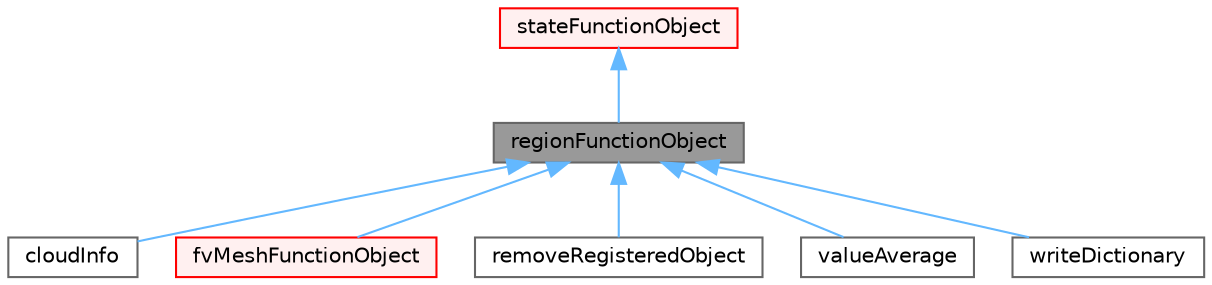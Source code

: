digraph "regionFunctionObject"
{
 // LATEX_PDF_SIZE
  bgcolor="transparent";
  edge [fontname=Helvetica,fontsize=10,labelfontname=Helvetica,labelfontsize=10];
  node [fontname=Helvetica,fontsize=10,shape=box,height=0.2,width=0.4];
  Node1 [id="Node000001",label="regionFunctionObject",height=0.2,width=0.4,color="gray40", fillcolor="grey60", style="filled", fontcolor="black",tooltip="Specialization of Foam::functionObject for a region and providing a reference to the region Foam::obj..."];
  Node2 -> Node1 [id="edge1_Node000001_Node000002",dir="back",color="steelblue1",style="solid",tooltip=" "];
  Node2 [id="Node000002",label="stateFunctionObject",height=0.2,width=0.4,color="red", fillcolor="#FFF0F0", style="filled",URL="$classFoam_1_1functionObjects_1_1stateFunctionObject.html",tooltip="Base class for function objects, adding functionality to read/write state information (data required ..."];
  Node1 -> Node5 [id="edge2_Node000001_Node000005",dir="back",color="steelblue1",style="solid",tooltip=" "];
  Node5 [id="Node000005",label="cloudInfo",height=0.2,width=0.4,color="gray40", fillcolor="white", style="filled",URL="$classFoam_1_1functionObjects_1_1cloudInfo.html",tooltip="Outputs Lagrangian cloud information to a file."];
  Node1 -> Node6 [id="edge3_Node000001_Node000006",dir="back",color="steelblue1",style="solid",tooltip=" "];
  Node6 [id="Node000006",label="fvMeshFunctionObject",height=0.2,width=0.4,color="red", fillcolor="#FFF0F0", style="filled",URL="$classFoam_1_1functionObjects_1_1fvMeshFunctionObject.html",tooltip="Specialization of Foam::functionObject for an Foam::fvMesh, providing a reference to the Foam::fvMesh..."];
  Node1 -> Node116 [id="edge4_Node000001_Node000116",dir="back",color="steelblue1",style="solid",tooltip=" "];
  Node116 [id="Node000116",label="removeRegisteredObject",height=0.2,width=0.4,color="gray40", fillcolor="white", style="filled",URL="$classFoam_1_1functionObjects_1_1removeRegisteredObject.html",tooltip="Removes registered objects if present in the database."];
  Node1 -> Node117 [id="edge5_Node000001_Node000117",dir="back",color="steelblue1",style="solid",tooltip=" "];
  Node117 [id="Node000117",label="valueAverage",height=0.2,width=0.4,color="gray40", fillcolor="white", style="filled",URL="$classFoam_1_1functionObjects_1_1valueAverage.html",tooltip="Computes the ensemble- or time-based singular-value average values, with optional windowing,..."];
  Node1 -> Node118 [id="edge6_Node000001_Node000118",dir="back",color="steelblue1",style="solid",tooltip=" "];
  Node118 [id="Node000118",label="writeDictionary",height=0.2,width=0.4,color="gray40", fillcolor="white", style="filled",URL="$classFoam_1_1functionObjects_1_1writeDictionary.html",tooltip="Reports dictionary contents on change."];
}
